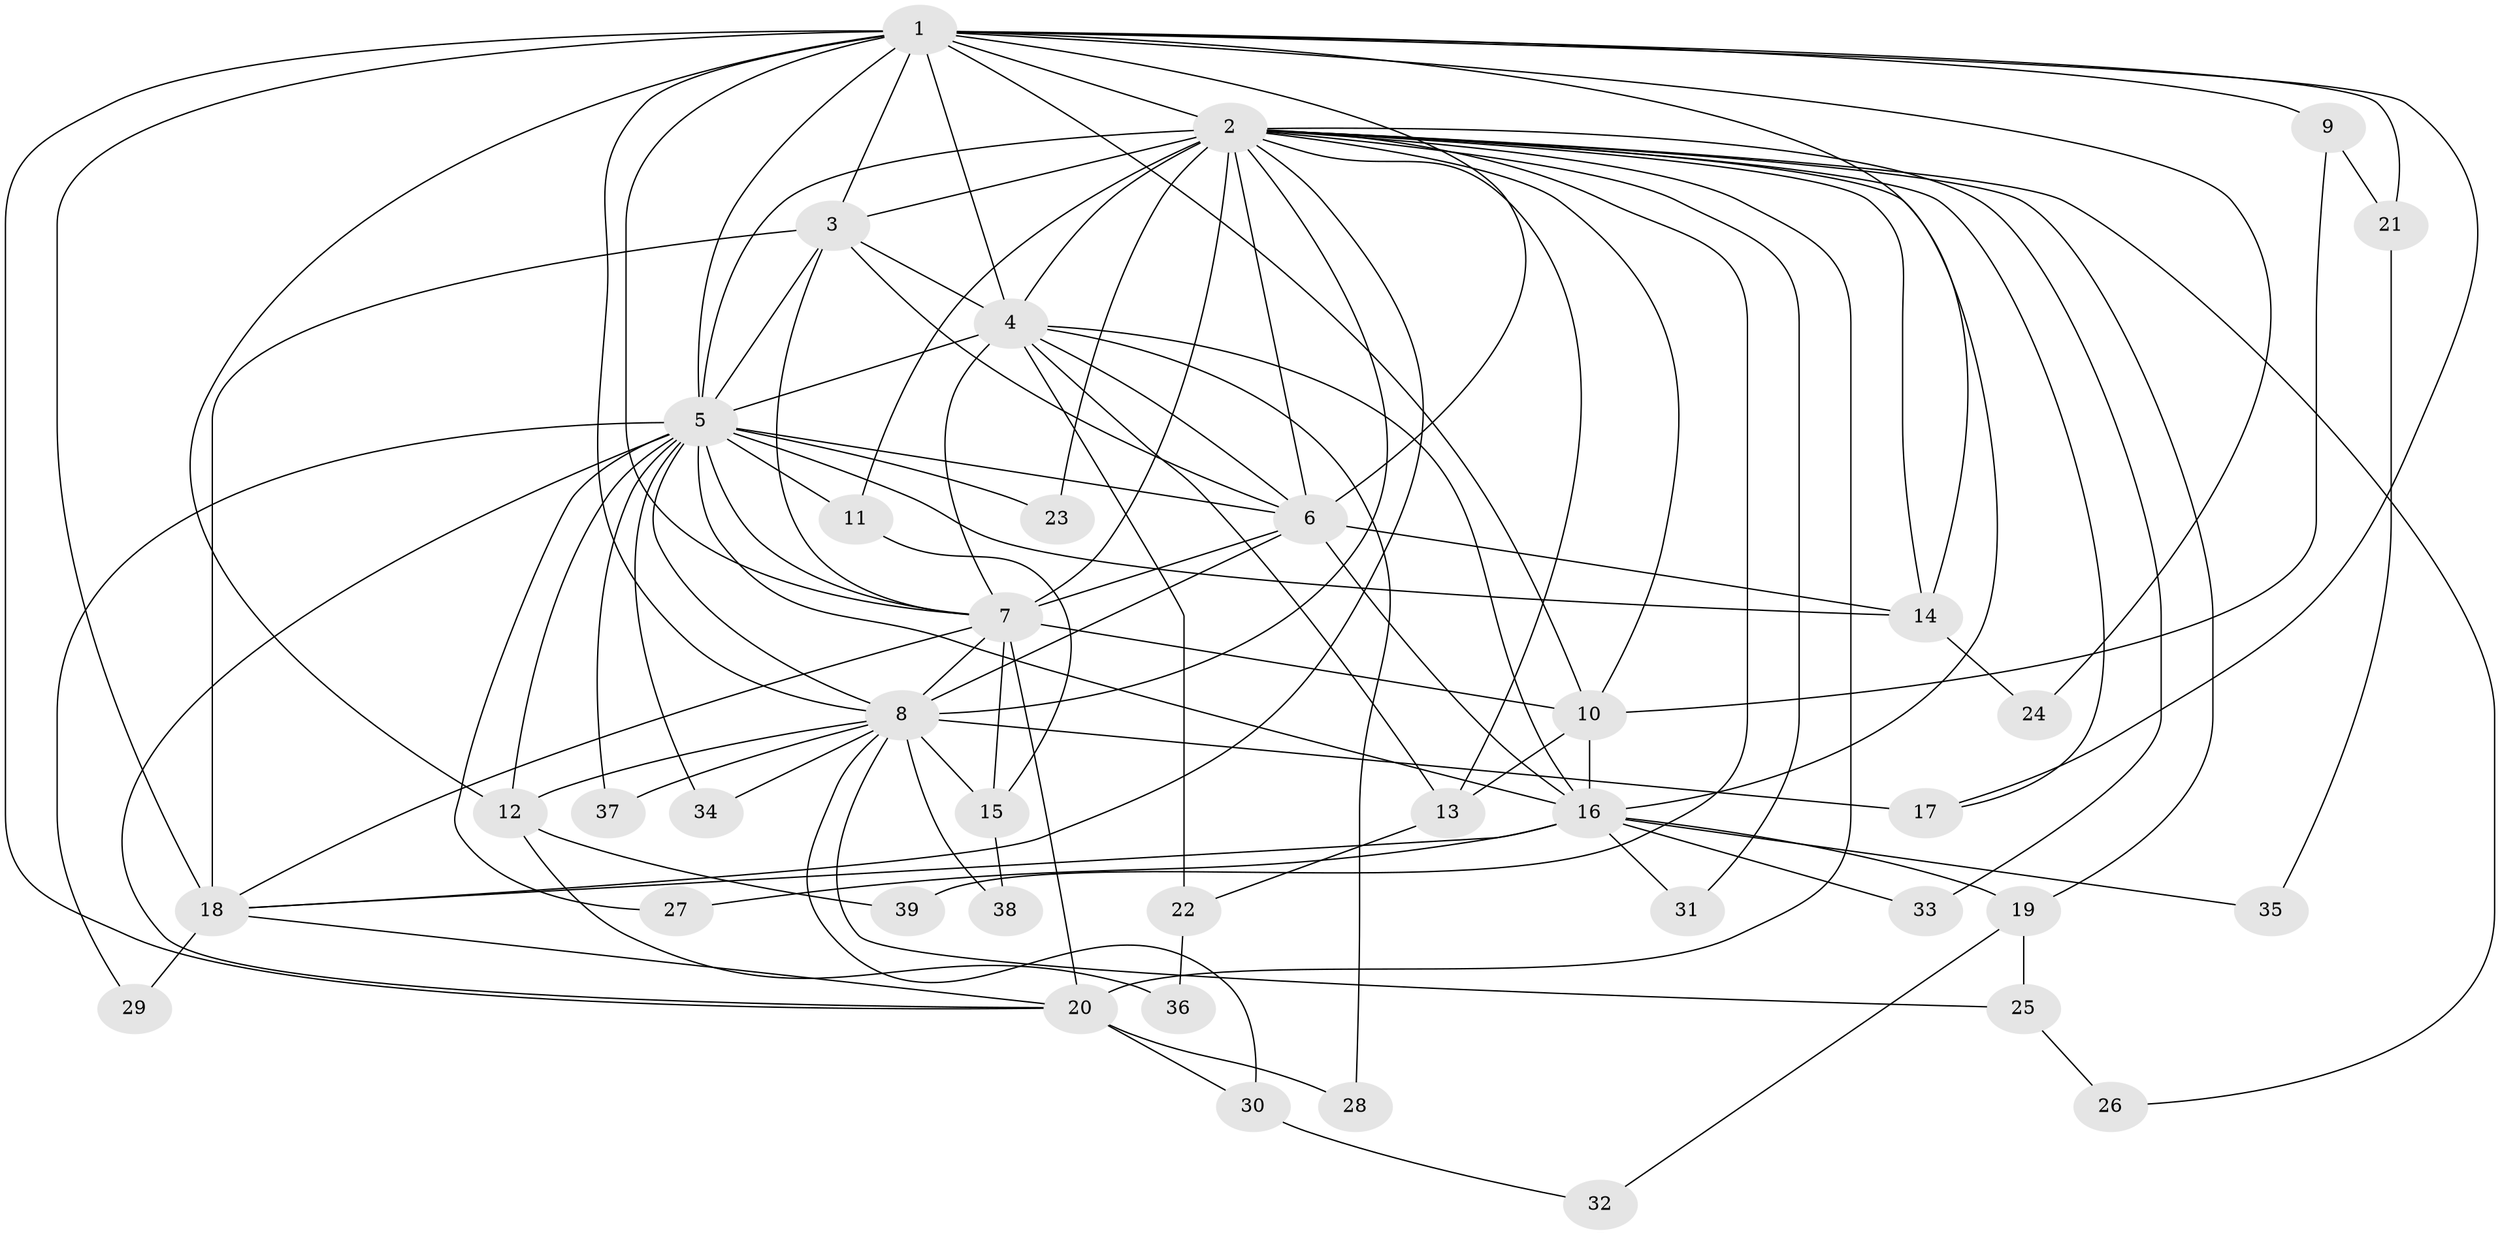 // original degree distribution, {15: 0.02564102564102564, 19: 0.01282051282051282, 20: 0.02564102564102564, 14: 0.01282051282051282, 21: 0.01282051282051282, 17: 0.01282051282051282, 22: 0.01282051282051282, 16: 0.01282051282051282, 6: 0.02564102564102564, 4: 0.11538461538461539, 2: 0.5641025641025641, 3: 0.1282051282051282, 5: 0.02564102564102564, 7: 0.01282051282051282}
// Generated by graph-tools (version 1.1) at 2025/35/03/09/25 02:35:00]
// undirected, 39 vertices, 104 edges
graph export_dot {
graph [start="1"]
  node [color=gray90,style=filled];
  1;
  2;
  3;
  4;
  5;
  6;
  7;
  8;
  9;
  10;
  11;
  12;
  13;
  14;
  15;
  16;
  17;
  18;
  19;
  20;
  21;
  22;
  23;
  24;
  25;
  26;
  27;
  28;
  29;
  30;
  31;
  32;
  33;
  34;
  35;
  36;
  37;
  38;
  39;
  1 -- 2 [weight=4.0];
  1 -- 3 [weight=2.0];
  1 -- 4 [weight=3.0];
  1 -- 5 [weight=3.0];
  1 -- 6 [weight=2.0];
  1 -- 7 [weight=4.0];
  1 -- 8 [weight=1.0];
  1 -- 9 [weight=1.0];
  1 -- 10 [weight=2.0];
  1 -- 12 [weight=1.0];
  1 -- 14 [weight=1.0];
  1 -- 17 [weight=2.0];
  1 -- 18 [weight=1.0];
  1 -- 20 [weight=1.0];
  1 -- 21 [weight=1.0];
  1 -- 24 [weight=1.0];
  2 -- 3 [weight=2.0];
  2 -- 4 [weight=2.0];
  2 -- 5 [weight=2.0];
  2 -- 6 [weight=3.0];
  2 -- 7 [weight=4.0];
  2 -- 8 [weight=1.0];
  2 -- 10 [weight=1.0];
  2 -- 11 [weight=1.0];
  2 -- 13 [weight=1.0];
  2 -- 14 [weight=1.0];
  2 -- 16 [weight=1.0];
  2 -- 17 [weight=1.0];
  2 -- 18 [weight=1.0];
  2 -- 19 [weight=1.0];
  2 -- 20 [weight=1.0];
  2 -- 23 [weight=1.0];
  2 -- 26 [weight=1.0];
  2 -- 31 [weight=1.0];
  2 -- 33 [weight=1.0];
  2 -- 39 [weight=1.0];
  3 -- 4 [weight=1.0];
  3 -- 5 [weight=1.0];
  3 -- 6 [weight=1.0];
  3 -- 7 [weight=3.0];
  3 -- 18 [weight=5.0];
  4 -- 5 [weight=1.0];
  4 -- 6 [weight=1.0];
  4 -- 7 [weight=2.0];
  4 -- 13 [weight=1.0];
  4 -- 16 [weight=1.0];
  4 -- 22 [weight=1.0];
  4 -- 28 [weight=1.0];
  5 -- 6 [weight=1.0];
  5 -- 7 [weight=2.0];
  5 -- 8 [weight=1.0];
  5 -- 11 [weight=1.0];
  5 -- 12 [weight=1.0];
  5 -- 14 [weight=1.0];
  5 -- 16 [weight=1.0];
  5 -- 20 [weight=1.0];
  5 -- 23 [weight=1.0];
  5 -- 27 [weight=1.0];
  5 -- 29 [weight=1.0];
  5 -- 34 [weight=1.0];
  5 -- 37 [weight=1.0];
  6 -- 7 [weight=2.0];
  6 -- 8 [weight=10.0];
  6 -- 14 [weight=1.0];
  6 -- 16 [weight=1.0];
  7 -- 8 [weight=2.0];
  7 -- 10 [weight=6.0];
  7 -- 15 [weight=1.0];
  7 -- 18 [weight=1.0];
  7 -- 20 [weight=5.0];
  8 -- 12 [weight=1.0];
  8 -- 15 [weight=1.0];
  8 -- 17 [weight=4.0];
  8 -- 25 [weight=1.0];
  8 -- 30 [weight=1.0];
  8 -- 34 [weight=1.0];
  8 -- 37 [weight=1.0];
  8 -- 38 [weight=1.0];
  9 -- 10 [weight=1.0];
  9 -- 21 [weight=1.0];
  10 -- 13 [weight=1.0];
  10 -- 16 [weight=1.0];
  11 -- 15 [weight=1.0];
  12 -- 36 [weight=1.0];
  12 -- 39 [weight=1.0];
  13 -- 22 [weight=1.0];
  14 -- 24 [weight=1.0];
  15 -- 38 [weight=1.0];
  16 -- 18 [weight=1.0];
  16 -- 19 [weight=1.0];
  16 -- 27 [weight=1.0];
  16 -- 31 [weight=1.0];
  16 -- 33 [weight=1.0];
  16 -- 35 [weight=1.0];
  18 -- 20 [weight=1.0];
  18 -- 29 [weight=1.0];
  19 -- 25 [weight=1.0];
  19 -- 32 [weight=1.0];
  20 -- 28 [weight=1.0];
  20 -- 30 [weight=1.0];
  21 -- 35 [weight=1.0];
  22 -- 36 [weight=1.0];
  25 -- 26 [weight=1.0];
  30 -- 32 [weight=1.0];
}
